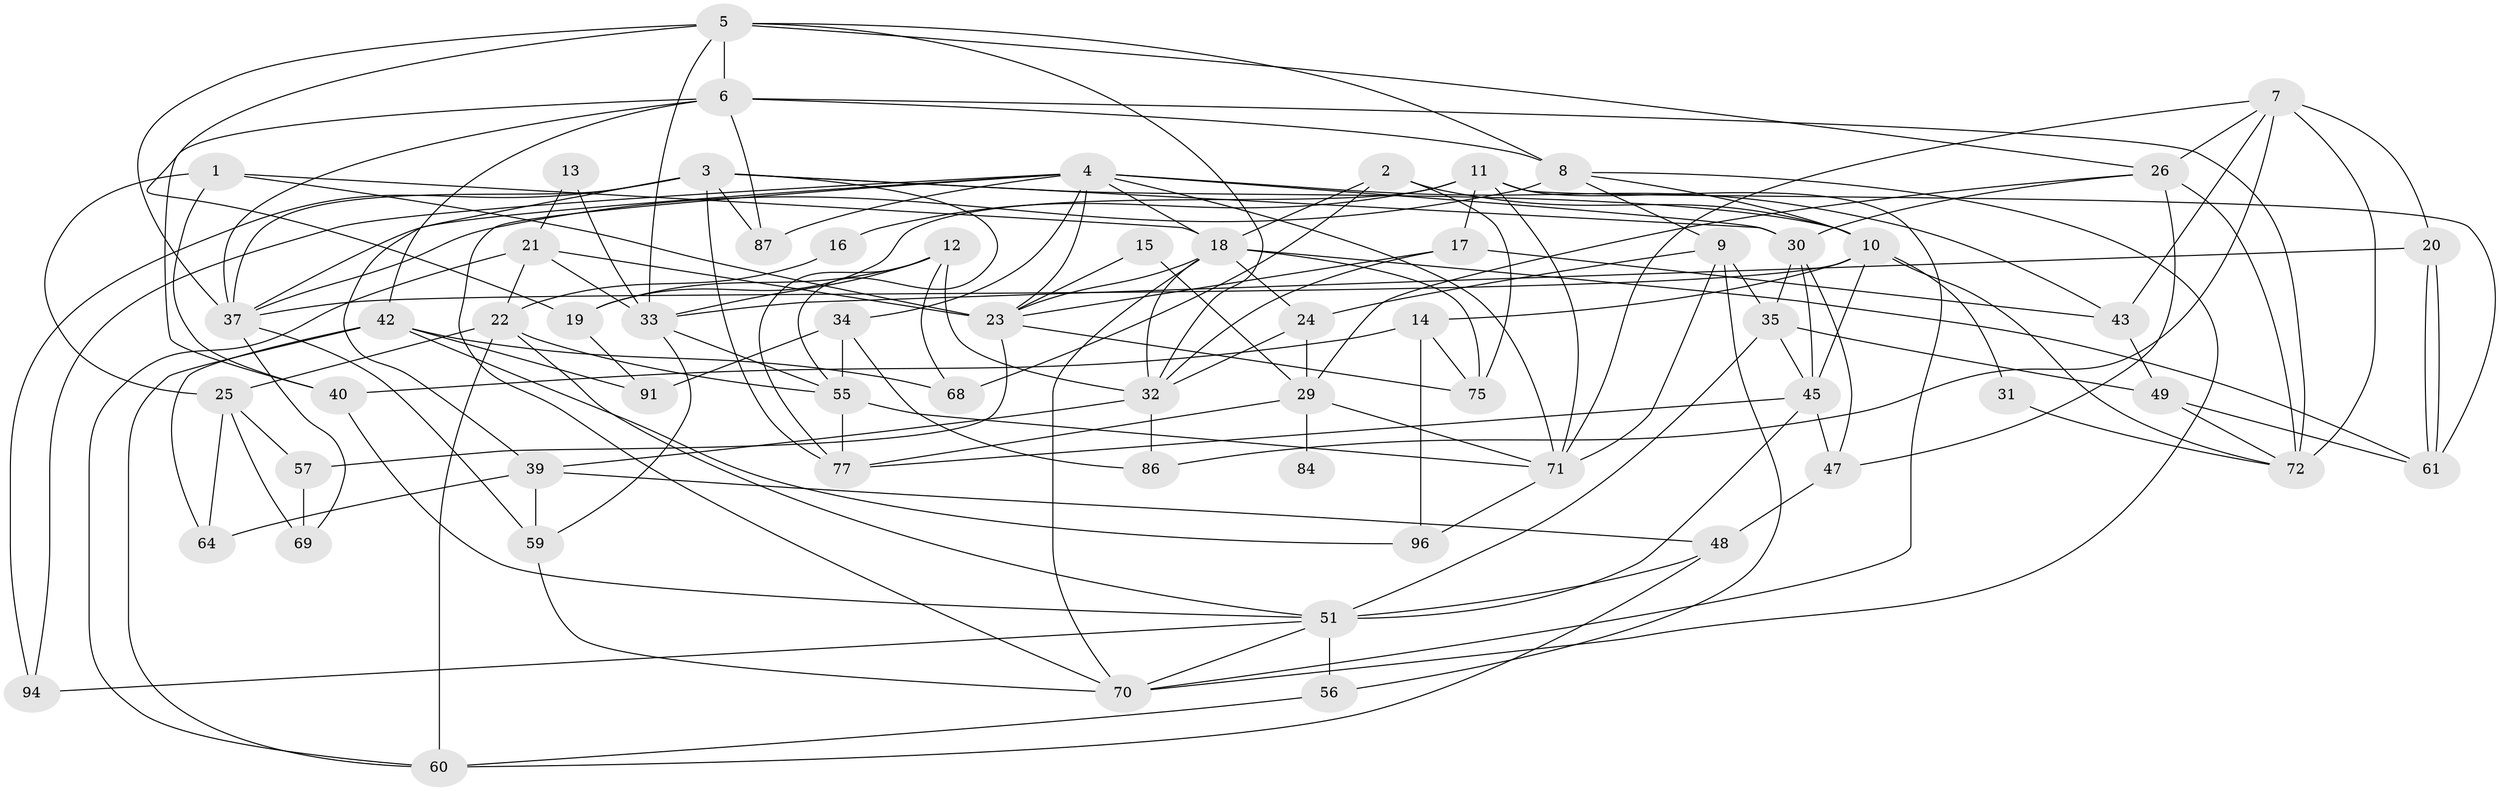 // Generated by graph-tools (version 1.1) at 2025/24/03/03/25 07:24:01]
// undirected, 63 vertices, 155 edges
graph export_dot {
graph [start="1"]
  node [color=gray90,style=filled];
  1;
  2;
  3 [super="+89"];
  4 [super="+44"];
  5 [super="+90"];
  6 [super="+65"];
  7 [super="+93"];
  8 [super="+73"];
  9 [super="+80"];
  10 [super="+85"];
  11 [super="+81"];
  12 [super="+46"];
  13;
  14;
  15;
  16;
  17;
  18 [super="+95"];
  19;
  20;
  21 [super="+27"];
  22 [super="+36"];
  23 [super="+62"];
  24;
  25 [super="+28"];
  26 [super="+79"];
  29 [super="+83"];
  30;
  31;
  32 [super="+53"];
  33 [super="+41"];
  34 [super="+38"];
  35 [super="+82"];
  37 [super="+50"];
  39 [super="+66"];
  40 [super="+88"];
  42 [super="+58"];
  43 [super="+74"];
  45 [super="+63"];
  47;
  48 [super="+54"];
  49 [super="+76"];
  51 [super="+52"];
  55 [super="+67"];
  56;
  57;
  59;
  60 [super="+92"];
  61 [super="+97"];
  64;
  68;
  69;
  70;
  71 [super="+78"];
  72;
  75;
  77;
  84;
  86;
  87;
  91;
  94;
  96;
  1 -- 23;
  1 -- 18;
  1 -- 25;
  1 -- 40;
  2 -- 18;
  2 -- 68;
  2 -- 75;
  2 -- 10;
  3 -- 30;
  3 -- 77;
  3 -- 37;
  3 -- 55;
  3 -- 87;
  3 -- 94;
  3 -- 39;
  3 -- 10;
  4 -- 37;
  4 -- 18 [weight=2];
  4 -- 23;
  4 -- 43;
  4 -- 70;
  4 -- 71;
  4 -- 87;
  4 -- 94;
  4 -- 30;
  4 -- 34;
  5 -- 32;
  5 -- 33;
  5 -- 19;
  5 -- 37;
  5 -- 26;
  5 -- 6;
  5 -- 8;
  6 -- 8;
  6 -- 42;
  6 -- 72;
  6 -- 40;
  6 -- 37;
  6 -- 87;
  7 -- 20;
  7 -- 71;
  7 -- 72;
  7 -- 26;
  7 -- 86;
  7 -- 43;
  8 -- 70;
  8 -- 9;
  8 -- 10;
  8 -- 37;
  9 -- 56;
  9 -- 35;
  9 -- 24;
  9 -- 71;
  10 -- 14;
  10 -- 72;
  10 -- 45;
  10 -- 37;
  10 -- 31;
  11 -- 70;
  11 -- 19;
  11 -- 17;
  11 -- 16;
  11 -- 61;
  11 -- 71;
  12 -- 33;
  12 -- 32;
  12 -- 19;
  12 -- 68;
  12 -- 77;
  13 -- 21;
  13 -- 33 [weight=2];
  14 -- 75;
  14 -- 96;
  14 -- 40;
  15 -- 29;
  15 -- 23;
  16 -- 22;
  17 -- 32;
  17 -- 23;
  17 -- 43;
  18 -- 70;
  18 -- 24;
  18 -- 32;
  18 -- 75;
  18 -- 61;
  18 -- 23;
  19 -- 91;
  20 -- 61;
  20 -- 61;
  20 -- 33;
  21 -- 22;
  21 -- 33;
  21 -- 60;
  21 -- 23;
  22 -- 60;
  22 -- 25;
  22 -- 51;
  22 -- 55;
  23 -- 57;
  23 -- 75;
  24 -- 29;
  24 -- 32;
  25 -- 69;
  25 -- 64;
  25 -- 57;
  26 -- 72 [weight=2];
  26 -- 47;
  26 -- 30;
  26 -- 29;
  29 -- 77;
  29 -- 84 [weight=2];
  29 -- 71;
  30 -- 45;
  30 -- 47;
  30 -- 35;
  31 -- 72;
  32 -- 39;
  32 -- 86;
  33 -- 59;
  33 -- 55;
  34 -- 86;
  34 -- 91;
  34 -- 55;
  35 -- 49;
  35 -- 51;
  35 -- 45;
  37 -- 59;
  37 -- 69;
  39 -- 59;
  39 -- 64;
  39 -- 48;
  40 -- 51;
  42 -- 64;
  42 -- 68;
  42 -- 96;
  42 -- 91;
  42 -- 60;
  43 -- 49;
  45 -- 47;
  45 -- 51;
  45 -- 77;
  47 -- 48;
  48 -- 51 [weight=2];
  48 -- 60;
  49 -- 61;
  49 -- 72;
  51 -- 70;
  51 -- 56;
  51 -- 94;
  55 -- 71;
  55 -- 77;
  56 -- 60;
  57 -- 69;
  59 -- 70;
  71 -- 96;
}
